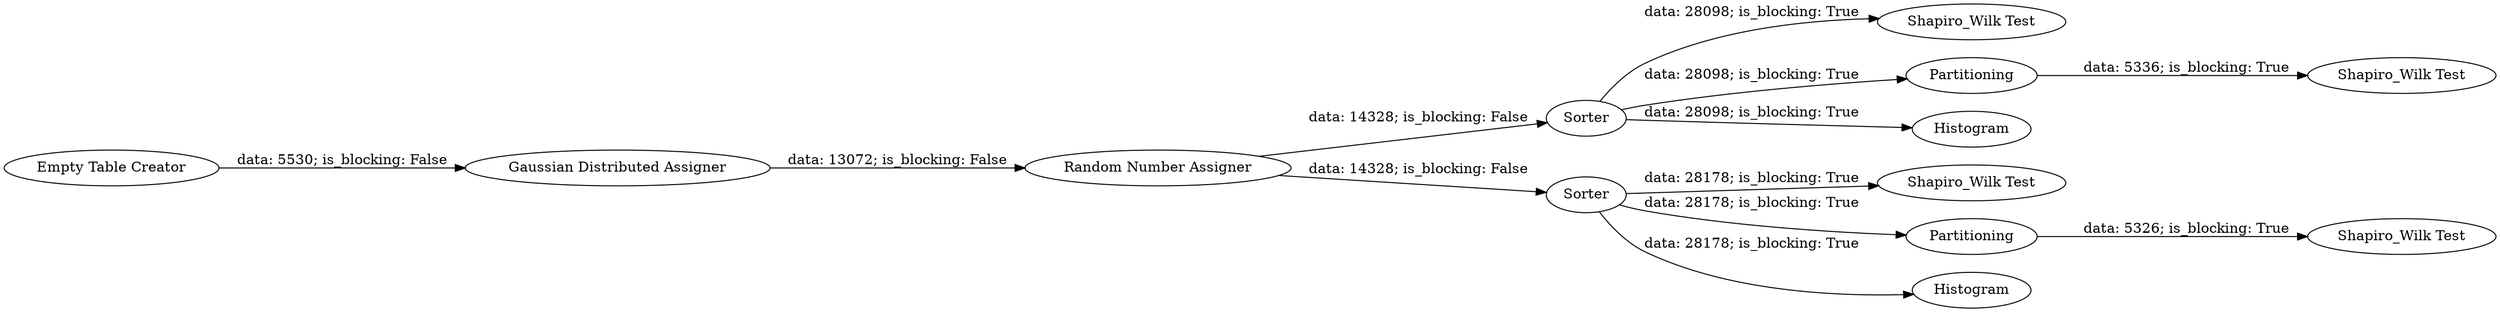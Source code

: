 digraph {
	"-4230594656275655183_9" [label="Shapiro_Wilk Test"]
	"-4230594656275655183_10" [label="Shapiro_Wilk Test"]
	"-4230594656275655183_1" [label="Empty Table Creator"]
	"-4230594656275655183_12" [label="Shapiro_Wilk Test"]
	"-4230594656275655183_2" [label="Gaussian Distributed Assigner"]
	"-4230594656275655183_11" [label=Partitioning]
	"-4230594656275655183_14" [label="Shapiro_Wilk Test"]
	"-4230594656275655183_6" [label="Random Number Assigner"]
	"-4230594656275655183_7" [label=Sorter]
	"-4230594656275655183_5" [label=Histogram]
	"-4230594656275655183_13" [label=Partitioning]
	"-4230594656275655183_8" [label=Histogram]
	"-4230594656275655183_19" [label=Sorter]
	"-4230594656275655183_19" -> "-4230594656275655183_5" [label="data: 28178; is_blocking: True"]
	"-4230594656275655183_2" -> "-4230594656275655183_6" [label="data: 13072; is_blocking: False"]
	"-4230594656275655183_7" -> "-4230594656275655183_8" [label="data: 28098; is_blocking: True"]
	"-4230594656275655183_6" -> "-4230594656275655183_19" [label="data: 14328; is_blocking: False"]
	"-4230594656275655183_11" -> "-4230594656275655183_12" [label="data: 5326; is_blocking: True"]
	"-4230594656275655183_19" -> "-4230594656275655183_9" [label="data: 28178; is_blocking: True"]
	"-4230594656275655183_19" -> "-4230594656275655183_11" [label="data: 28178; is_blocking: True"]
	"-4230594656275655183_6" -> "-4230594656275655183_7" [label="data: 14328; is_blocking: False"]
	"-4230594656275655183_7" -> "-4230594656275655183_13" [label="data: 28098; is_blocking: True"]
	"-4230594656275655183_1" -> "-4230594656275655183_2" [label="data: 5530; is_blocking: False"]
	"-4230594656275655183_13" -> "-4230594656275655183_14" [label="data: 5336; is_blocking: True"]
	"-4230594656275655183_7" -> "-4230594656275655183_10" [label="data: 28098; is_blocking: True"]
	rankdir=LR
}
